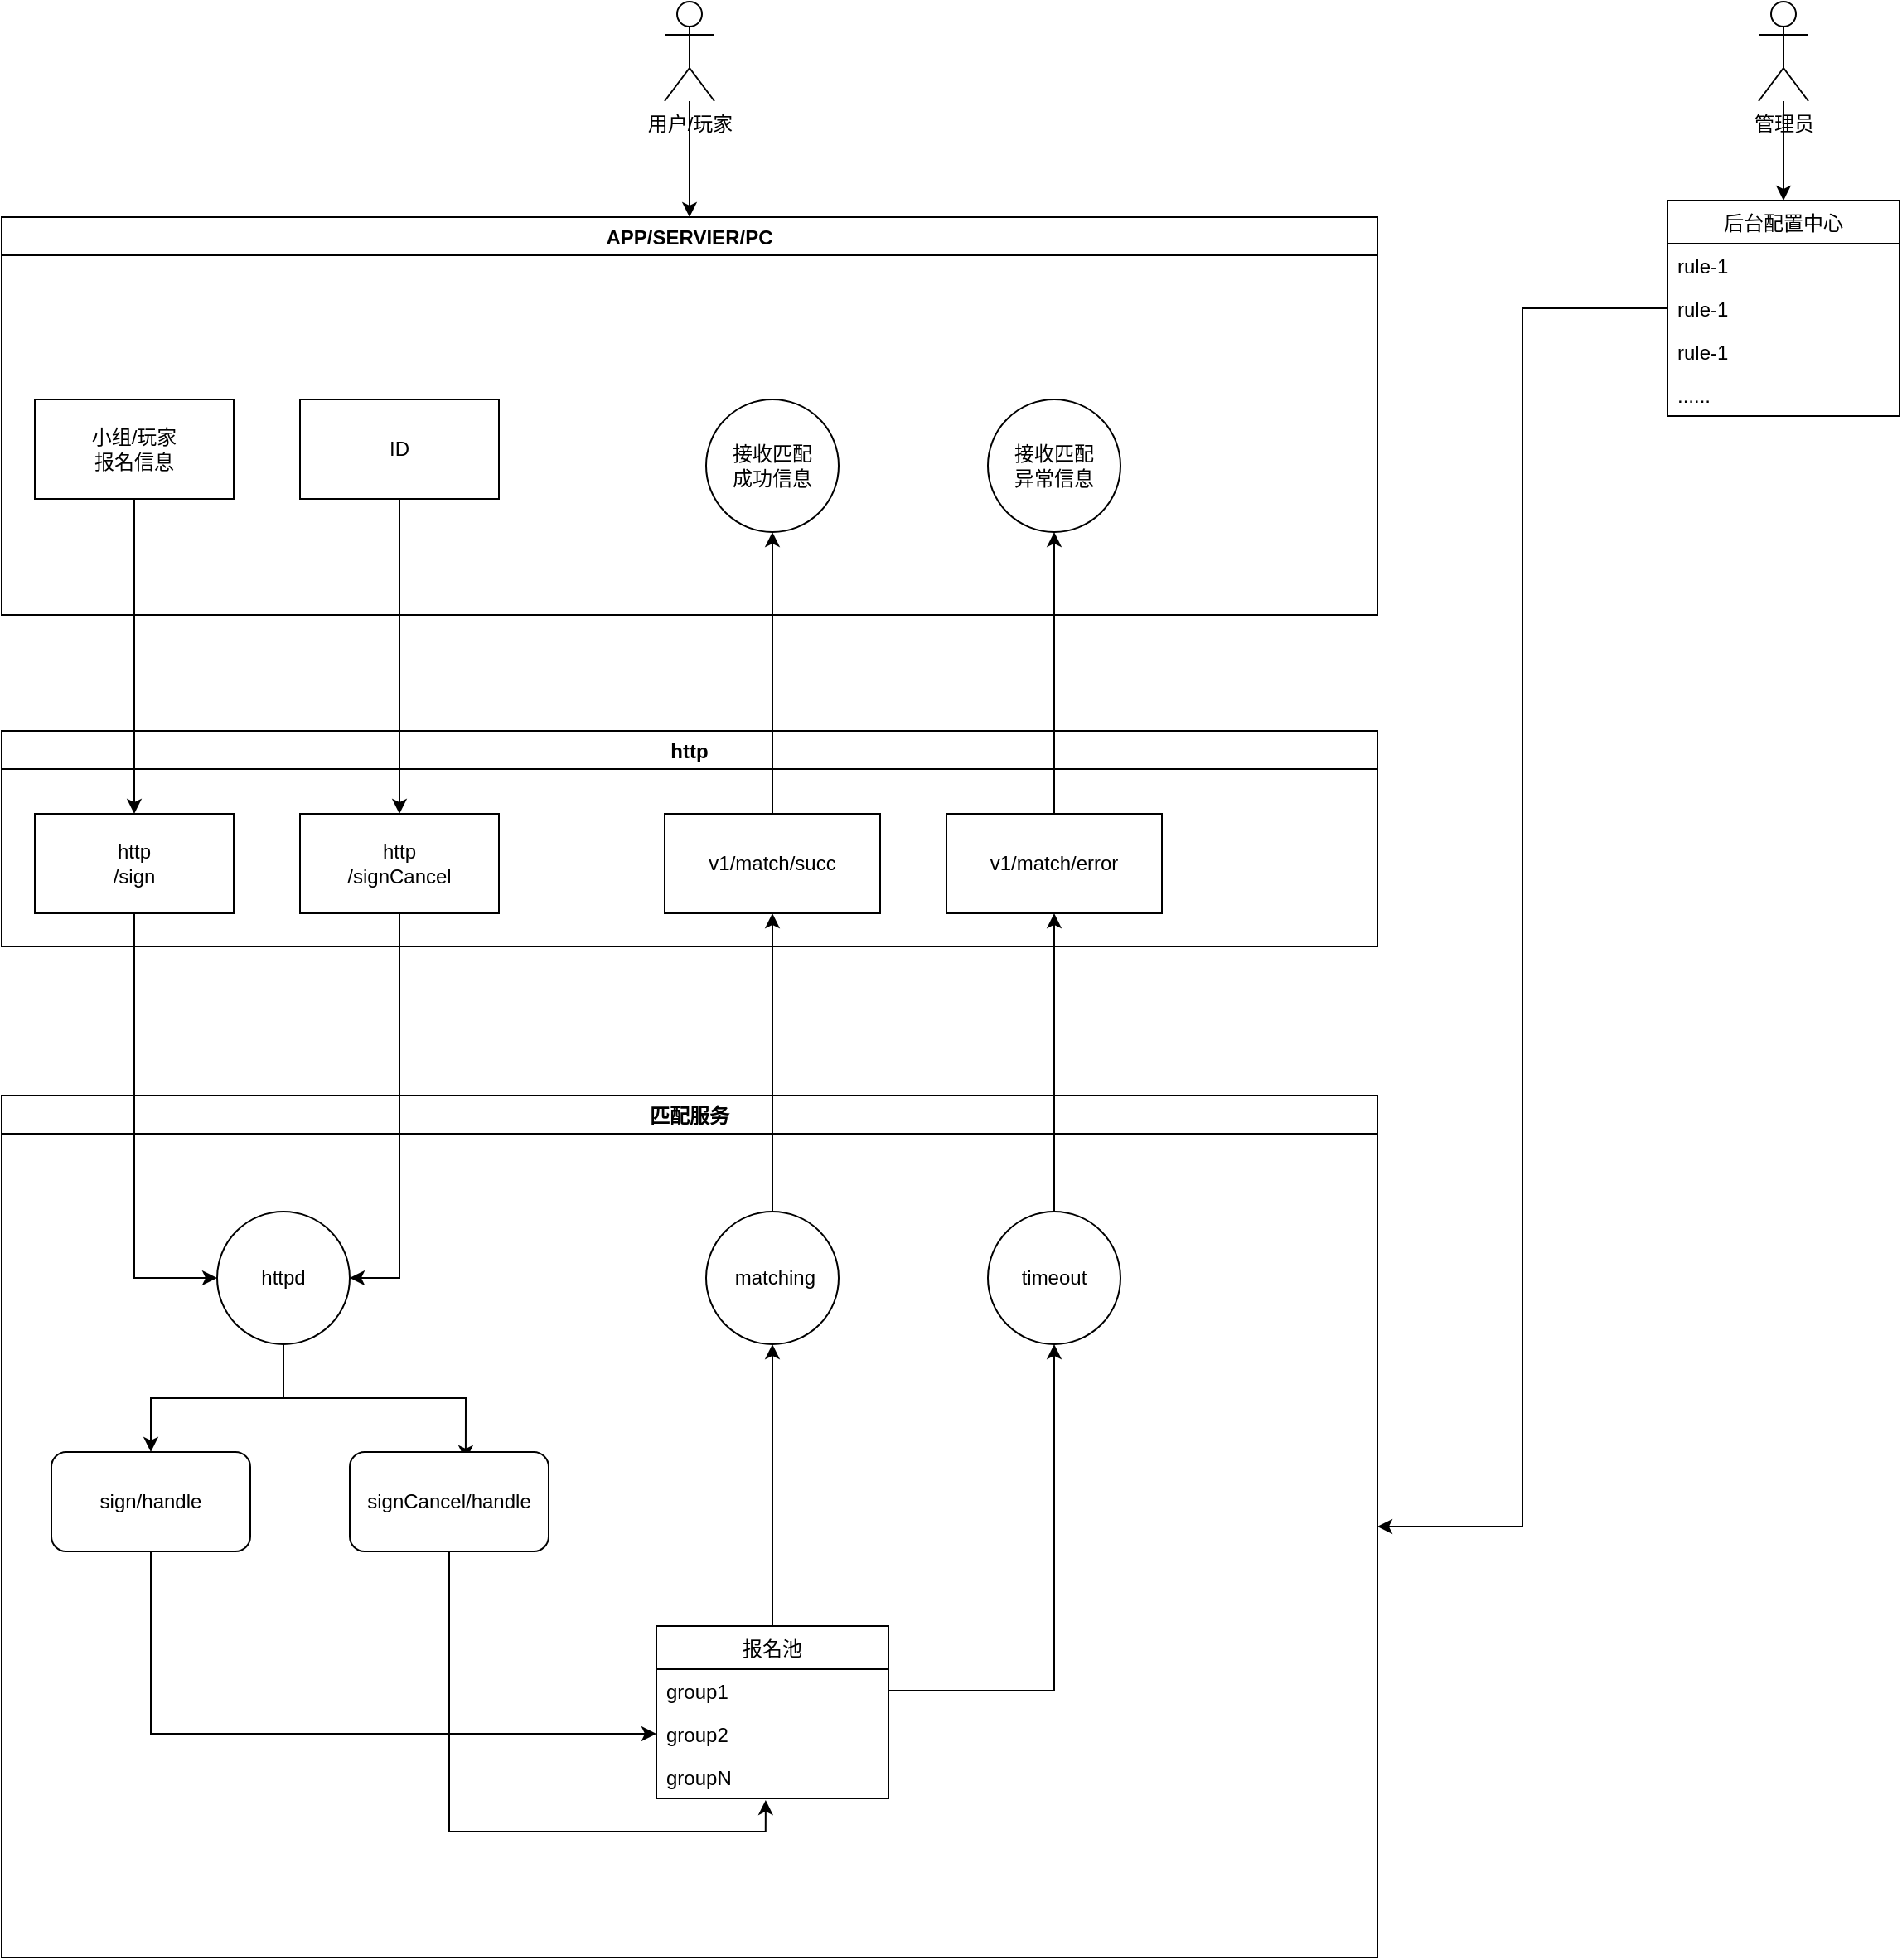 <mxfile version="14.8.2" type="github">
  <diagram id="oreRLML-fIO5NJBekv-O" name="Page-1">
    <mxGraphModel dx="2946" dy="1064" grid="1" gridSize="10" guides="1" tooltips="1" connect="1" arrows="1" fold="1" page="1" pageScale="1" pageWidth="827" pageHeight="1169" math="0" shadow="0">
      <root>
        <mxCell id="0" />
        <mxCell id="1" parent="0" />
        <mxCell id="J0xB7BxQOzIGuj7F1EcN-8" value="匹配服务" style="swimlane;" parent="1" vertex="1">
          <mxGeometry x="90" y="680" width="830" height="520" as="geometry" />
        </mxCell>
        <mxCell id="J0xB7BxQOzIGuj7F1EcN-37" style="edgeStyle=orthogonalEdgeStyle;rounded=0;orthogonalLoop=1;jettySize=auto;html=1;" parent="J0xB7BxQOzIGuj7F1EcN-8" source="J0xB7BxQOzIGuj7F1EcN-9" target="J0xB7BxQOzIGuj7F1EcN-11" edge="1">
          <mxGeometry relative="1" as="geometry" />
        </mxCell>
        <mxCell id="J0xB7BxQOzIGuj7F1EcN-38" style="edgeStyle=orthogonalEdgeStyle;rounded=0;orthogonalLoop=1;jettySize=auto;html=1;entryX=0.583;entryY=0.083;entryDx=0;entryDy=0;entryPerimeter=0;" parent="J0xB7BxQOzIGuj7F1EcN-8" source="J0xB7BxQOzIGuj7F1EcN-9" target="J0xB7BxQOzIGuj7F1EcN-21" edge="1">
          <mxGeometry relative="1" as="geometry" />
        </mxCell>
        <mxCell id="J0xB7BxQOzIGuj7F1EcN-9" value="httpd" style="ellipse;whiteSpace=wrap;html=1;aspect=fixed;" parent="J0xB7BxQOzIGuj7F1EcN-8" vertex="1">
          <mxGeometry x="130" y="70" width="80" height="80" as="geometry" />
        </mxCell>
        <mxCell id="J0xB7BxQOzIGuj7F1EcN-39" style="edgeStyle=orthogonalEdgeStyle;rounded=0;orthogonalLoop=1;jettySize=auto;html=1;" parent="J0xB7BxQOzIGuj7F1EcN-8" source="J0xB7BxQOzIGuj7F1EcN-11" target="J0xB7BxQOzIGuj7F1EcN-15" edge="1">
          <mxGeometry relative="1" as="geometry" />
        </mxCell>
        <mxCell id="J0xB7BxQOzIGuj7F1EcN-11" value="sign/handle" style="rounded=1;whiteSpace=wrap;html=1;" parent="J0xB7BxQOzIGuj7F1EcN-8" vertex="1">
          <mxGeometry x="30" y="215" width="120" height="60" as="geometry" />
        </mxCell>
        <mxCell id="J0xB7BxQOzIGuj7F1EcN-48" style="edgeStyle=orthogonalEdgeStyle;rounded=0;orthogonalLoop=1;jettySize=auto;html=1;" parent="J0xB7BxQOzIGuj7F1EcN-8" source="J0xB7BxQOzIGuj7F1EcN-13" target="J0xB7BxQOzIGuj7F1EcN-17" edge="1">
          <mxGeometry relative="1" as="geometry" />
        </mxCell>
        <mxCell id="J0xB7BxQOzIGuj7F1EcN-13" value="报名池" style="swimlane;fontStyle=0;childLayout=stackLayout;horizontal=1;startSize=26;fillColor=none;horizontalStack=0;resizeParent=1;resizeParentMax=0;resizeLast=0;collapsible=1;marginBottom=0;" parent="J0xB7BxQOzIGuj7F1EcN-8" vertex="1">
          <mxGeometry x="395" y="320" width="140" height="104" as="geometry" />
        </mxCell>
        <mxCell id="J0xB7BxQOzIGuj7F1EcN-14" value="group1" style="text;strokeColor=none;fillColor=none;align=left;verticalAlign=top;spacingLeft=4;spacingRight=4;overflow=hidden;rotatable=0;points=[[0,0.5],[1,0.5]];portConstraint=eastwest;" parent="J0xB7BxQOzIGuj7F1EcN-13" vertex="1">
          <mxGeometry y="26" width="140" height="26" as="geometry" />
        </mxCell>
        <mxCell id="J0xB7BxQOzIGuj7F1EcN-15" value="group2" style="text;strokeColor=none;fillColor=none;align=left;verticalAlign=top;spacingLeft=4;spacingRight=4;overflow=hidden;rotatable=0;points=[[0,0.5],[1,0.5]];portConstraint=eastwest;" parent="J0xB7BxQOzIGuj7F1EcN-13" vertex="1">
          <mxGeometry y="52" width="140" height="26" as="geometry" />
        </mxCell>
        <mxCell id="J0xB7BxQOzIGuj7F1EcN-16" value="groupN" style="text;strokeColor=none;fillColor=none;align=left;verticalAlign=top;spacingLeft=4;spacingRight=4;overflow=hidden;rotatable=0;points=[[0,0.5],[1,0.5]];portConstraint=eastwest;" parent="J0xB7BxQOzIGuj7F1EcN-13" vertex="1">
          <mxGeometry y="78" width="140" height="26" as="geometry" />
        </mxCell>
        <mxCell id="J0xB7BxQOzIGuj7F1EcN-17" value="&amp;nbsp;matching" style="ellipse;whiteSpace=wrap;html=1;aspect=fixed;" parent="J0xB7BxQOzIGuj7F1EcN-8" vertex="1">
          <mxGeometry x="425" y="70" width="80" height="80" as="geometry" />
        </mxCell>
        <mxCell id="J0xB7BxQOzIGuj7F1EcN-47" style="edgeStyle=orthogonalEdgeStyle;rounded=0;orthogonalLoop=1;jettySize=auto;html=1;entryX=0.471;entryY=1.038;entryDx=0;entryDy=0;entryPerimeter=0;" parent="J0xB7BxQOzIGuj7F1EcN-8" source="J0xB7BxQOzIGuj7F1EcN-21" target="J0xB7BxQOzIGuj7F1EcN-16" edge="1">
          <mxGeometry relative="1" as="geometry" />
        </mxCell>
        <mxCell id="J0xB7BxQOzIGuj7F1EcN-21" value="signCancel/handle" style="rounded=1;whiteSpace=wrap;html=1;" parent="J0xB7BxQOzIGuj7F1EcN-8" vertex="1">
          <mxGeometry x="210" y="215" width="120" height="60" as="geometry" />
        </mxCell>
        <mxCell id="J0xB7BxQOzIGuj7F1EcN-25" value="timeout" style="ellipse;whiteSpace=wrap;html=1;aspect=fixed;" parent="J0xB7BxQOzIGuj7F1EcN-8" vertex="1">
          <mxGeometry x="595" y="70" width="80" height="80" as="geometry" />
        </mxCell>
        <mxCell id="J0xB7BxQOzIGuj7F1EcN-46" style="edgeStyle=orthogonalEdgeStyle;rounded=0;orthogonalLoop=1;jettySize=auto;html=1;entryX=0.5;entryY=1;entryDx=0;entryDy=0;" parent="J0xB7BxQOzIGuj7F1EcN-8" source="J0xB7BxQOzIGuj7F1EcN-14" target="J0xB7BxQOzIGuj7F1EcN-25" edge="1">
          <mxGeometry relative="1" as="geometry" />
        </mxCell>
        <mxCell id="J0xB7BxQOzIGuj7F1EcN-18" value="APP/SERVIER/PC" style="swimlane;" parent="1" vertex="1">
          <mxGeometry x="90" y="150" width="830" height="240" as="geometry" />
        </mxCell>
        <mxCell id="J0xB7BxQOzIGuj7F1EcN-2" value="小组/玩家&lt;br&gt;报名信息" style="rounded=0;whiteSpace=wrap;html=1;" parent="J0xB7BxQOzIGuj7F1EcN-18" vertex="1">
          <mxGeometry x="20" y="110" width="120" height="60" as="geometry" />
        </mxCell>
        <mxCell id="J0xB7BxQOzIGuj7F1EcN-19" value="ID" style="rounded=0;whiteSpace=wrap;html=1;" parent="J0xB7BxQOzIGuj7F1EcN-18" vertex="1">
          <mxGeometry x="180" y="110" width="120" height="60" as="geometry" />
        </mxCell>
        <mxCell id="PXDiuTHxM-yWdiHdvYmS-19" value="接收匹配&lt;br&gt;成功信息" style="ellipse;whiteSpace=wrap;html=1;aspect=fixed;" vertex="1" parent="J0xB7BxQOzIGuj7F1EcN-18">
          <mxGeometry x="425" y="110" width="80" height="80" as="geometry" />
        </mxCell>
        <mxCell id="PXDiuTHxM-yWdiHdvYmS-21" value="接收匹配&lt;br&gt;异常信息" style="ellipse;whiteSpace=wrap;html=1;aspect=fixed;" vertex="1" parent="J0xB7BxQOzIGuj7F1EcN-18">
          <mxGeometry x="595" y="110" width="80" height="80" as="geometry" />
        </mxCell>
        <mxCell id="J0xB7BxQOzIGuj7F1EcN-24" value="http" style="swimlane;" parent="1" vertex="1">
          <mxGeometry x="90" y="460" width="830" height="130" as="geometry" />
        </mxCell>
        <mxCell id="J0xB7BxQOzIGuj7F1EcN-26" value="v1/match/succ" style="rounded=0;whiteSpace=wrap;html=1;" parent="J0xB7BxQOzIGuj7F1EcN-24" vertex="1">
          <mxGeometry x="400" y="50" width="130" height="60" as="geometry" />
        </mxCell>
        <mxCell id="J0xB7BxQOzIGuj7F1EcN-27" value="v1/match/error" style="rounded=0;whiteSpace=wrap;html=1;" parent="J0xB7BxQOzIGuj7F1EcN-24" vertex="1">
          <mxGeometry x="570" y="50" width="130" height="60" as="geometry" />
        </mxCell>
        <mxCell id="J0xB7BxQOzIGuj7F1EcN-31" value="http&lt;br&gt;/sign" style="rounded=0;whiteSpace=wrap;html=1;" parent="J0xB7BxQOzIGuj7F1EcN-24" vertex="1">
          <mxGeometry x="20" y="50" width="120" height="60" as="geometry" />
        </mxCell>
        <mxCell id="J0xB7BxQOzIGuj7F1EcN-32" value="http&lt;br&gt;/signCancel" style="rounded=0;whiteSpace=wrap;html=1;" parent="J0xB7BxQOzIGuj7F1EcN-24" vertex="1">
          <mxGeometry x="180" y="50" width="120" height="60" as="geometry" />
        </mxCell>
        <mxCell id="J0xB7BxQOzIGuj7F1EcN-33" style="edgeStyle=orthogonalEdgeStyle;rounded=0;orthogonalLoop=1;jettySize=auto;html=1;" parent="1" source="J0xB7BxQOzIGuj7F1EcN-2" target="J0xB7BxQOzIGuj7F1EcN-31" edge="1">
          <mxGeometry relative="1" as="geometry" />
        </mxCell>
        <mxCell id="J0xB7BxQOzIGuj7F1EcN-34" style="edgeStyle=orthogonalEdgeStyle;rounded=0;orthogonalLoop=1;jettySize=auto;html=1;" parent="1" source="J0xB7BxQOzIGuj7F1EcN-19" target="J0xB7BxQOzIGuj7F1EcN-32" edge="1">
          <mxGeometry relative="1" as="geometry" />
        </mxCell>
        <mxCell id="J0xB7BxQOzIGuj7F1EcN-35" style="edgeStyle=orthogonalEdgeStyle;rounded=0;orthogonalLoop=1;jettySize=auto;html=1;entryX=0;entryY=0.5;entryDx=0;entryDy=0;" parent="1" source="J0xB7BxQOzIGuj7F1EcN-31" target="J0xB7BxQOzIGuj7F1EcN-9" edge="1">
          <mxGeometry relative="1" as="geometry" />
        </mxCell>
        <mxCell id="J0xB7BxQOzIGuj7F1EcN-36" style="edgeStyle=orthogonalEdgeStyle;rounded=0;orthogonalLoop=1;jettySize=auto;html=1;entryX=1;entryY=0.5;entryDx=0;entryDy=0;" parent="1" source="J0xB7BxQOzIGuj7F1EcN-32" target="J0xB7BxQOzIGuj7F1EcN-9" edge="1">
          <mxGeometry relative="1" as="geometry" />
        </mxCell>
        <mxCell id="J0xB7BxQOzIGuj7F1EcN-41" style="edgeStyle=orthogonalEdgeStyle;rounded=0;orthogonalLoop=1;jettySize=auto;html=1;entryX=0.5;entryY=1;entryDx=0;entryDy=0;" parent="1" source="J0xB7BxQOzIGuj7F1EcN-25" target="J0xB7BxQOzIGuj7F1EcN-27" edge="1">
          <mxGeometry relative="1" as="geometry" />
        </mxCell>
        <mxCell id="J0xB7BxQOzIGuj7F1EcN-42" style="edgeStyle=orthogonalEdgeStyle;rounded=0;orthogonalLoop=1;jettySize=auto;html=1;entryX=0.5;entryY=1;entryDx=0;entryDy=0;" parent="1" source="J0xB7BxQOzIGuj7F1EcN-17" target="J0xB7BxQOzIGuj7F1EcN-26" edge="1">
          <mxGeometry relative="1" as="geometry" />
        </mxCell>
        <mxCell id="PXDiuTHxM-yWdiHdvYmS-23" style="edgeStyle=orthogonalEdgeStyle;rounded=0;orthogonalLoop=1;jettySize=auto;html=1;entryX=1;entryY=0.5;entryDx=0;entryDy=0;" edge="1" parent="1" source="PXDiuTHxM-yWdiHdvYmS-7" target="J0xB7BxQOzIGuj7F1EcN-8">
          <mxGeometry relative="1" as="geometry" />
        </mxCell>
        <mxCell id="PXDiuTHxM-yWdiHdvYmS-7" value="后台配置中心" style="swimlane;fontStyle=0;childLayout=stackLayout;horizontal=1;startSize=26;fillColor=none;horizontalStack=0;resizeParent=1;resizeParentMax=0;resizeLast=0;collapsible=1;marginBottom=0;" vertex="1" parent="1">
          <mxGeometry x="1095" y="140" width="140" height="130" as="geometry" />
        </mxCell>
        <mxCell id="PXDiuTHxM-yWdiHdvYmS-8" value="rule-1" style="text;strokeColor=none;fillColor=none;align=left;verticalAlign=top;spacingLeft=4;spacingRight=4;overflow=hidden;rotatable=0;points=[[0,0.5],[1,0.5]];portConstraint=eastwest;" vertex="1" parent="PXDiuTHxM-yWdiHdvYmS-7">
          <mxGeometry y="26" width="140" height="26" as="geometry" />
        </mxCell>
        <mxCell id="PXDiuTHxM-yWdiHdvYmS-9" value="rule-1" style="text;strokeColor=none;fillColor=none;align=left;verticalAlign=top;spacingLeft=4;spacingRight=4;overflow=hidden;rotatable=0;points=[[0,0.5],[1,0.5]];portConstraint=eastwest;" vertex="1" parent="PXDiuTHxM-yWdiHdvYmS-7">
          <mxGeometry y="52" width="140" height="26" as="geometry" />
        </mxCell>
        <mxCell id="PXDiuTHxM-yWdiHdvYmS-10" value="rule-1" style="text;strokeColor=none;fillColor=none;align=left;verticalAlign=top;spacingLeft=4;spacingRight=4;overflow=hidden;rotatable=0;points=[[0,0.5],[1,0.5]];portConstraint=eastwest;" vertex="1" parent="PXDiuTHxM-yWdiHdvYmS-7">
          <mxGeometry y="78" width="140" height="26" as="geometry" />
        </mxCell>
        <mxCell id="PXDiuTHxM-yWdiHdvYmS-11" value="......" style="text;strokeColor=none;fillColor=none;align=left;verticalAlign=top;spacingLeft=4;spacingRight=4;overflow=hidden;rotatable=0;points=[[0,0.5],[1,0.5]];portConstraint=eastwest;" vertex="1" parent="PXDiuTHxM-yWdiHdvYmS-7">
          <mxGeometry y="104" width="140" height="26" as="geometry" />
        </mxCell>
        <mxCell id="PXDiuTHxM-yWdiHdvYmS-24" style="edgeStyle=orthogonalEdgeStyle;rounded=0;orthogonalLoop=1;jettySize=auto;html=1;entryX=0.5;entryY=0;entryDx=0;entryDy=0;" edge="1" parent="1" source="PXDiuTHxM-yWdiHdvYmS-14" target="PXDiuTHxM-yWdiHdvYmS-7">
          <mxGeometry relative="1" as="geometry" />
        </mxCell>
        <mxCell id="PXDiuTHxM-yWdiHdvYmS-14" value="管理员" style="shape=umlActor;verticalLabelPosition=bottom;verticalAlign=top;html=1;outlineConnect=0;" vertex="1" parent="1">
          <mxGeometry x="1150" y="20" width="30" height="60" as="geometry" />
        </mxCell>
        <mxCell id="PXDiuTHxM-yWdiHdvYmS-18" style="edgeStyle=orthogonalEdgeStyle;rounded=0;orthogonalLoop=1;jettySize=auto;html=1;" edge="1" parent="1" source="PXDiuTHxM-yWdiHdvYmS-17" target="J0xB7BxQOzIGuj7F1EcN-18">
          <mxGeometry relative="1" as="geometry" />
        </mxCell>
        <mxCell id="PXDiuTHxM-yWdiHdvYmS-17" value="用户/玩家" style="shape=umlActor;verticalLabelPosition=bottom;verticalAlign=top;html=1;outlineConnect=0;" vertex="1" parent="1">
          <mxGeometry x="490" y="20" width="30" height="60" as="geometry" />
        </mxCell>
        <mxCell id="PXDiuTHxM-yWdiHdvYmS-20" style="edgeStyle=orthogonalEdgeStyle;rounded=0;orthogonalLoop=1;jettySize=auto;html=1;" edge="1" parent="1" source="J0xB7BxQOzIGuj7F1EcN-26" target="PXDiuTHxM-yWdiHdvYmS-19">
          <mxGeometry relative="1" as="geometry" />
        </mxCell>
        <mxCell id="PXDiuTHxM-yWdiHdvYmS-22" style="edgeStyle=orthogonalEdgeStyle;rounded=0;orthogonalLoop=1;jettySize=auto;html=1;entryX=0.5;entryY=1;entryDx=0;entryDy=0;" edge="1" parent="1" source="J0xB7BxQOzIGuj7F1EcN-27" target="PXDiuTHxM-yWdiHdvYmS-21">
          <mxGeometry relative="1" as="geometry" />
        </mxCell>
      </root>
    </mxGraphModel>
  </diagram>
</mxfile>
